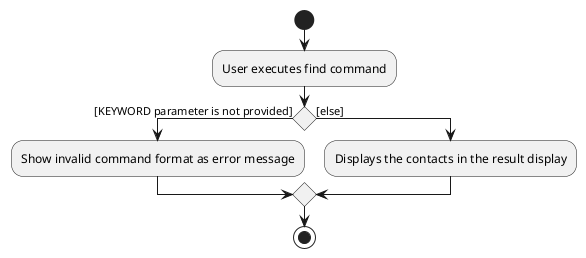 @startuml

start
:User executes find command;

if () then ([KEYWORD parameter is not provided])
    :Show invalid command format as error message;
    else([else])
    :Displays the contacts in the result display;
endif
stop

@enduml
